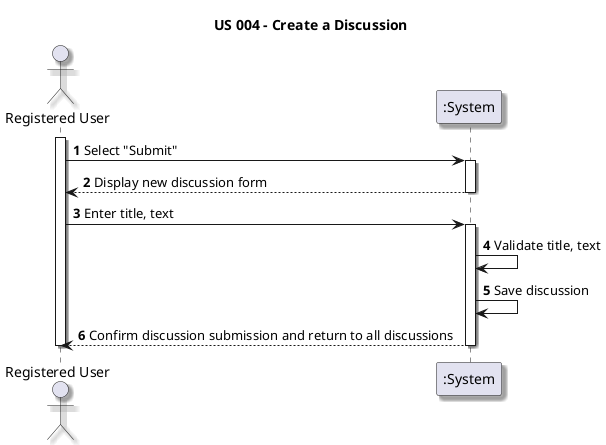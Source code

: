 @startuml System Sequence Diagram (SSD)
skinparam monochrome false
skinparam packageStyle rectangle
skinparam shadowing true

title US 004 - Create a Discussion

autonumber

actor "Registered User" as User
participant ":System" as System

activate User

User -> System : Select "Submit"
activate System

System --> User : Display new discussion form
deactivate System

User -> System : Enter title, text
activate System

System -> System : Validate title, text

System -> System : Save discussion

System --> User : Confirm discussion submission and return to all discussions
deactivate System
deactivate User

@enduml









